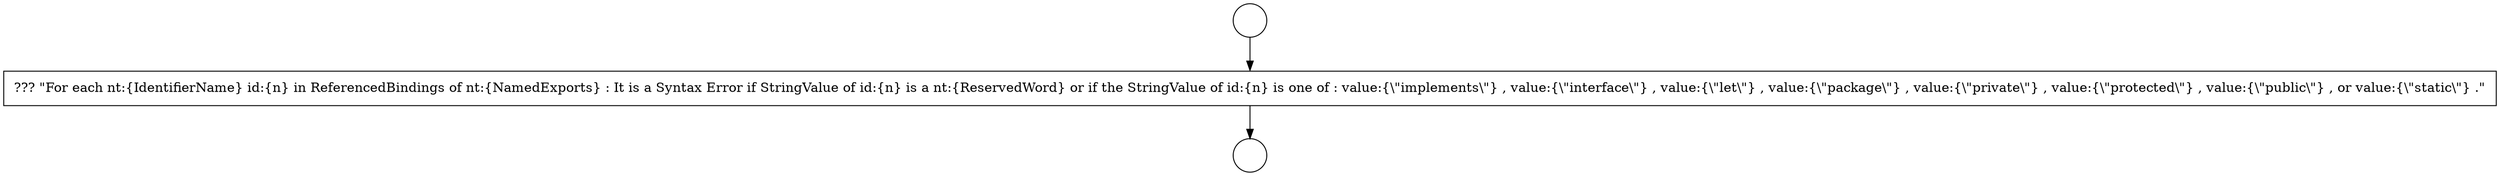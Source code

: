 digraph {
  node21250 [shape=circle label=" " color="black" fillcolor="white" style=filled]
  node21252 [shape=none, margin=0, label=<<font color="black">
    <table border="0" cellborder="1" cellspacing="0" cellpadding="10">
      <tr><td align="left">??? &quot;For each nt:{IdentifierName} id:{n} in ReferencedBindings of nt:{NamedExports} : It is a Syntax Error if StringValue of id:{n} is a nt:{ReservedWord} or if the StringValue of id:{n} is one of : value:{\&quot;implements\&quot;} , value:{\&quot;interface\&quot;} , value:{\&quot;let\&quot;} , value:{\&quot;package\&quot;} , value:{\&quot;private\&quot;} , value:{\&quot;protected\&quot;} , value:{\&quot;public\&quot;} , or value:{\&quot;static\&quot;} .&quot;</td></tr>
    </table>
  </font>> color="black" fillcolor="white" style=filled]
  node21251 [shape=circle label=" " color="black" fillcolor="white" style=filled]
  node21250 -> node21252 [ color="black"]
  node21252 -> node21251 [ color="black"]
}
